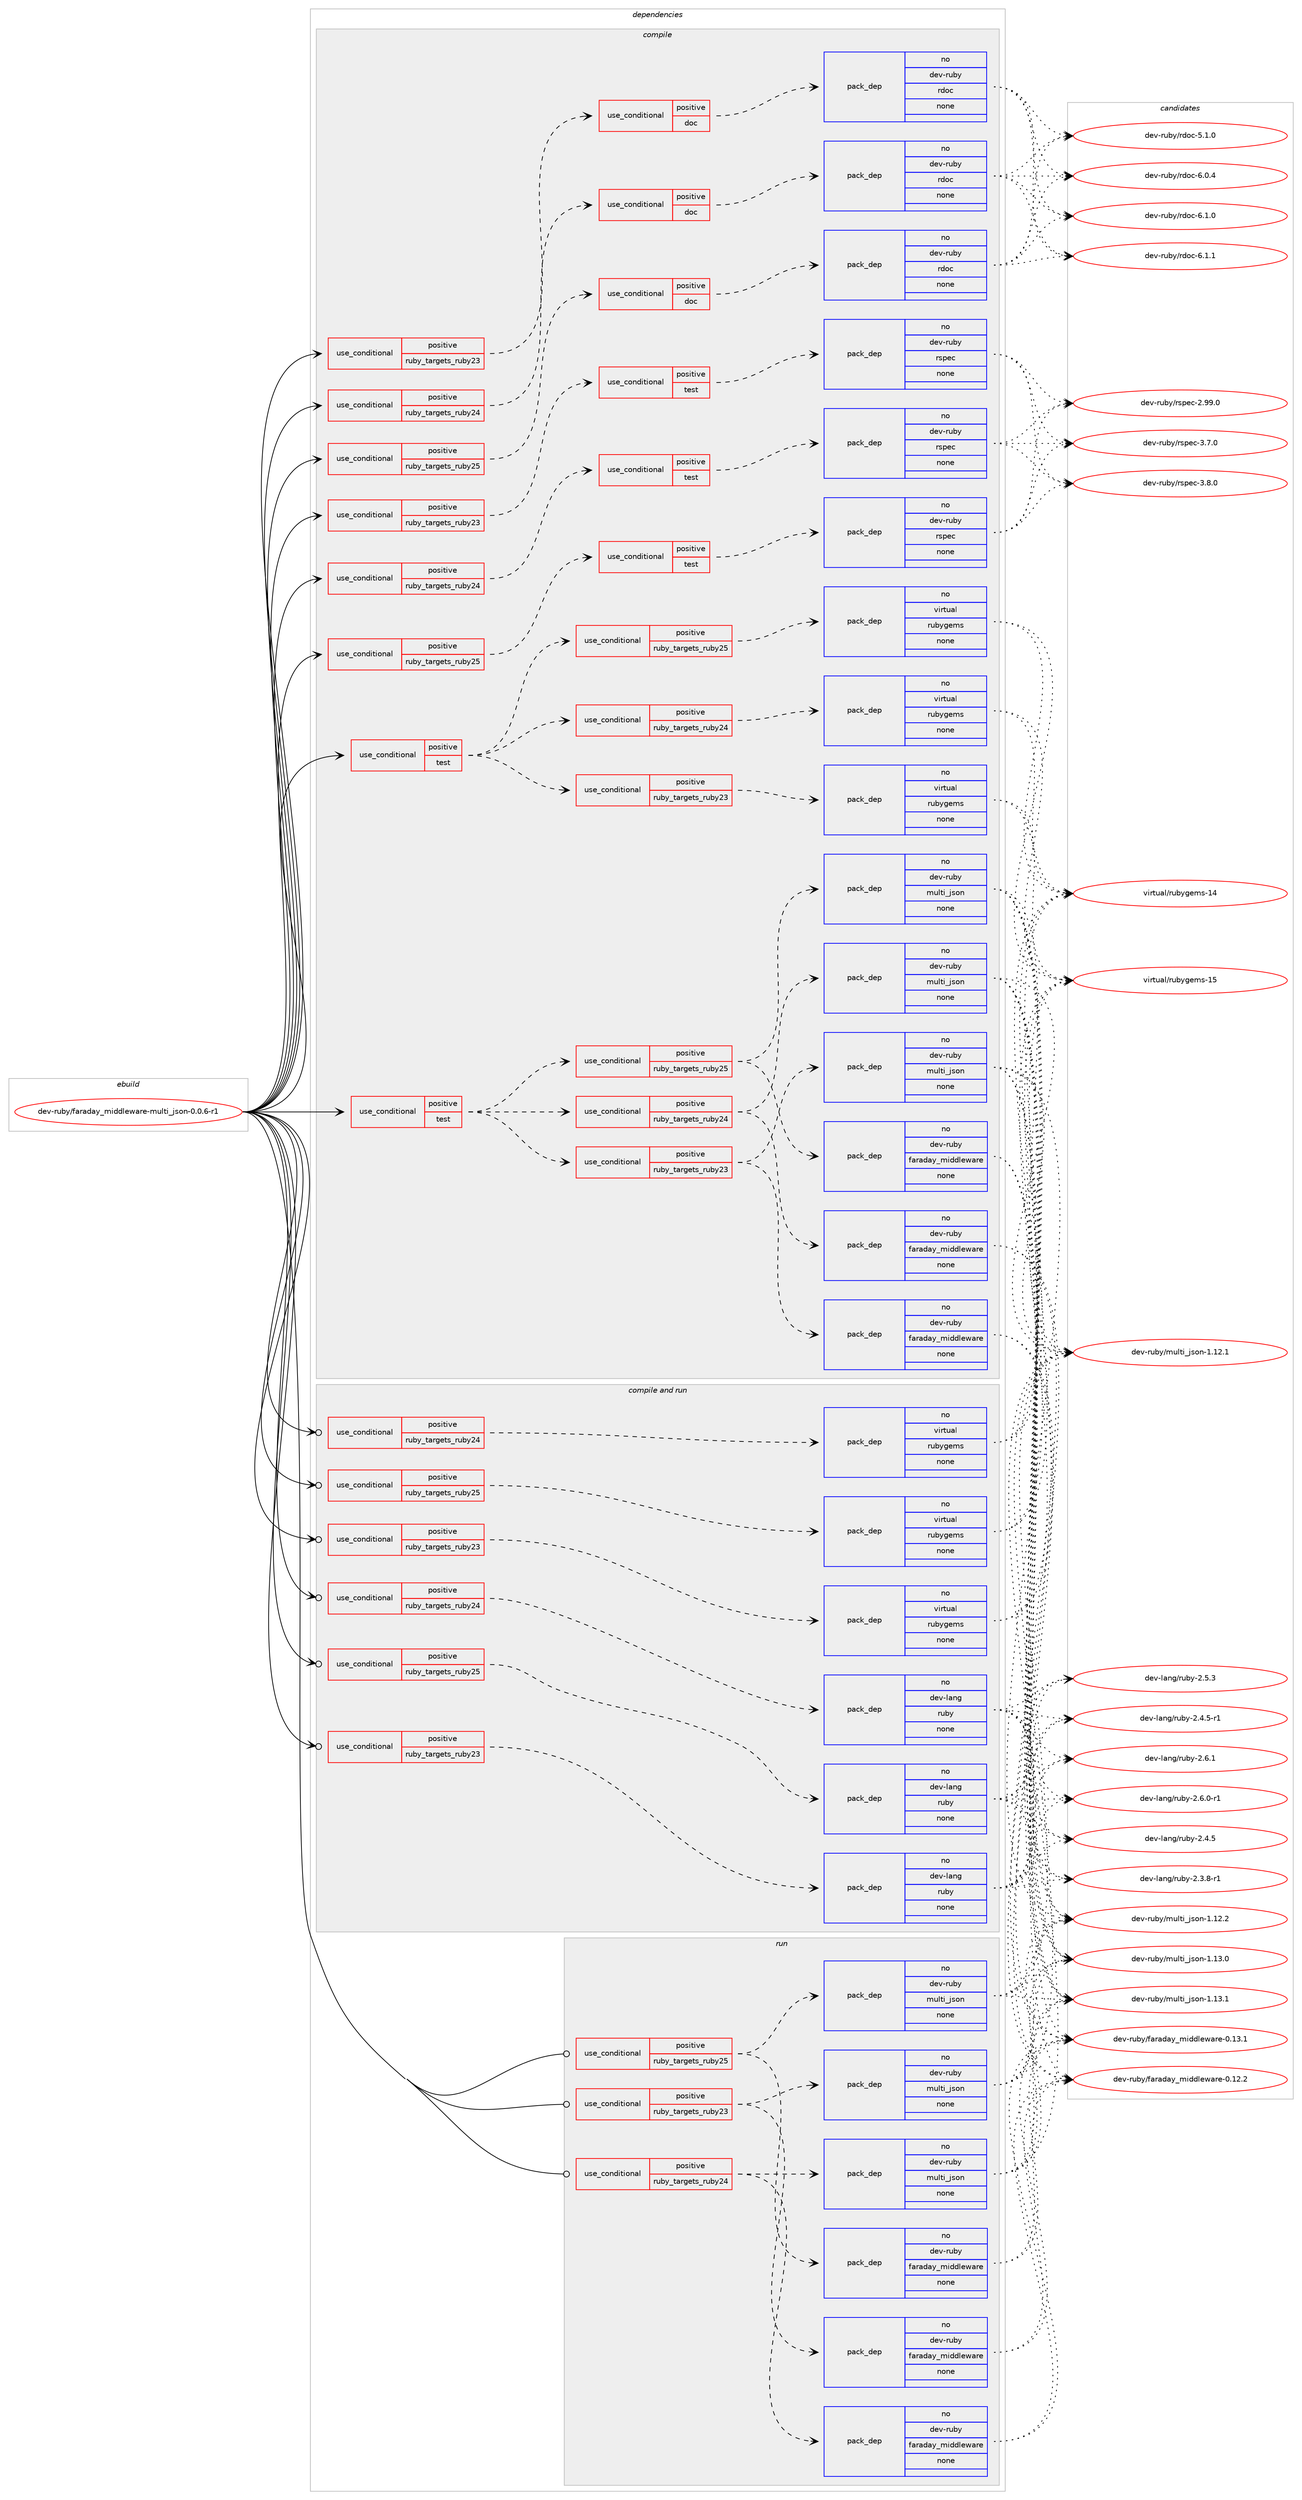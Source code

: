 digraph prolog {

# *************
# Graph options
# *************

newrank=true;
concentrate=true;
compound=true;
graph [rankdir=LR,fontname=Helvetica,fontsize=10,ranksep=1.5];#, ranksep=2.5, nodesep=0.2];
edge  [arrowhead=vee];
node  [fontname=Helvetica,fontsize=10];

# **********
# The ebuild
# **********

subgraph cluster_leftcol {
color=gray;
rank=same;
label=<<i>ebuild</i>>;
id [label="dev-ruby/faraday_middleware-multi_json-0.0.6-r1", color=red, width=4, href="../dev-ruby/faraday_middleware-multi_json-0.0.6-r1.svg"];
}

# ****************
# The dependencies
# ****************

subgraph cluster_midcol {
color=gray;
label=<<i>dependencies</i>>;
subgraph cluster_compile {
fillcolor="#eeeeee";
style=filled;
label=<<i>compile</i>>;
subgraph cond399903 {
dependency1493597 [label=<<TABLE BORDER="0" CELLBORDER="1" CELLSPACING="0" CELLPADDING="4"><TR><TD ROWSPAN="3" CELLPADDING="10">use_conditional</TD></TR><TR><TD>positive</TD></TR><TR><TD>ruby_targets_ruby23</TD></TR></TABLE>>, shape=none, color=red];
subgraph cond399904 {
dependency1493598 [label=<<TABLE BORDER="0" CELLBORDER="1" CELLSPACING="0" CELLPADDING="4"><TR><TD ROWSPAN="3" CELLPADDING="10">use_conditional</TD></TR><TR><TD>positive</TD></TR><TR><TD>doc</TD></TR></TABLE>>, shape=none, color=red];
subgraph pack1070249 {
dependency1493599 [label=<<TABLE BORDER="0" CELLBORDER="1" CELLSPACING="0" CELLPADDING="4" WIDTH="220"><TR><TD ROWSPAN="6" CELLPADDING="30">pack_dep</TD></TR><TR><TD WIDTH="110">no</TD></TR><TR><TD>dev-ruby</TD></TR><TR><TD>rdoc</TD></TR><TR><TD>none</TD></TR><TR><TD></TD></TR></TABLE>>, shape=none, color=blue];
}
dependency1493598:e -> dependency1493599:w [weight=20,style="dashed",arrowhead="vee"];
}
dependency1493597:e -> dependency1493598:w [weight=20,style="dashed",arrowhead="vee"];
}
id:e -> dependency1493597:w [weight=20,style="solid",arrowhead="vee"];
subgraph cond399905 {
dependency1493600 [label=<<TABLE BORDER="0" CELLBORDER="1" CELLSPACING="0" CELLPADDING="4"><TR><TD ROWSPAN="3" CELLPADDING="10">use_conditional</TD></TR><TR><TD>positive</TD></TR><TR><TD>ruby_targets_ruby23</TD></TR></TABLE>>, shape=none, color=red];
subgraph cond399906 {
dependency1493601 [label=<<TABLE BORDER="0" CELLBORDER="1" CELLSPACING="0" CELLPADDING="4"><TR><TD ROWSPAN="3" CELLPADDING="10">use_conditional</TD></TR><TR><TD>positive</TD></TR><TR><TD>test</TD></TR></TABLE>>, shape=none, color=red];
subgraph pack1070250 {
dependency1493602 [label=<<TABLE BORDER="0" CELLBORDER="1" CELLSPACING="0" CELLPADDING="4" WIDTH="220"><TR><TD ROWSPAN="6" CELLPADDING="30">pack_dep</TD></TR><TR><TD WIDTH="110">no</TD></TR><TR><TD>dev-ruby</TD></TR><TR><TD>rspec</TD></TR><TR><TD>none</TD></TR><TR><TD></TD></TR></TABLE>>, shape=none, color=blue];
}
dependency1493601:e -> dependency1493602:w [weight=20,style="dashed",arrowhead="vee"];
}
dependency1493600:e -> dependency1493601:w [weight=20,style="dashed",arrowhead="vee"];
}
id:e -> dependency1493600:w [weight=20,style="solid",arrowhead="vee"];
subgraph cond399907 {
dependency1493603 [label=<<TABLE BORDER="0" CELLBORDER="1" CELLSPACING="0" CELLPADDING="4"><TR><TD ROWSPAN="3" CELLPADDING="10">use_conditional</TD></TR><TR><TD>positive</TD></TR><TR><TD>ruby_targets_ruby24</TD></TR></TABLE>>, shape=none, color=red];
subgraph cond399908 {
dependency1493604 [label=<<TABLE BORDER="0" CELLBORDER="1" CELLSPACING="0" CELLPADDING="4"><TR><TD ROWSPAN="3" CELLPADDING="10">use_conditional</TD></TR><TR><TD>positive</TD></TR><TR><TD>doc</TD></TR></TABLE>>, shape=none, color=red];
subgraph pack1070251 {
dependency1493605 [label=<<TABLE BORDER="0" CELLBORDER="1" CELLSPACING="0" CELLPADDING="4" WIDTH="220"><TR><TD ROWSPAN="6" CELLPADDING="30">pack_dep</TD></TR><TR><TD WIDTH="110">no</TD></TR><TR><TD>dev-ruby</TD></TR><TR><TD>rdoc</TD></TR><TR><TD>none</TD></TR><TR><TD></TD></TR></TABLE>>, shape=none, color=blue];
}
dependency1493604:e -> dependency1493605:w [weight=20,style="dashed",arrowhead="vee"];
}
dependency1493603:e -> dependency1493604:w [weight=20,style="dashed",arrowhead="vee"];
}
id:e -> dependency1493603:w [weight=20,style="solid",arrowhead="vee"];
subgraph cond399909 {
dependency1493606 [label=<<TABLE BORDER="0" CELLBORDER="1" CELLSPACING="0" CELLPADDING="4"><TR><TD ROWSPAN="3" CELLPADDING="10">use_conditional</TD></TR><TR><TD>positive</TD></TR><TR><TD>ruby_targets_ruby24</TD></TR></TABLE>>, shape=none, color=red];
subgraph cond399910 {
dependency1493607 [label=<<TABLE BORDER="0" CELLBORDER="1" CELLSPACING="0" CELLPADDING="4"><TR><TD ROWSPAN="3" CELLPADDING="10">use_conditional</TD></TR><TR><TD>positive</TD></TR><TR><TD>test</TD></TR></TABLE>>, shape=none, color=red];
subgraph pack1070252 {
dependency1493608 [label=<<TABLE BORDER="0" CELLBORDER="1" CELLSPACING="0" CELLPADDING="4" WIDTH="220"><TR><TD ROWSPAN="6" CELLPADDING="30">pack_dep</TD></TR><TR><TD WIDTH="110">no</TD></TR><TR><TD>dev-ruby</TD></TR><TR><TD>rspec</TD></TR><TR><TD>none</TD></TR><TR><TD></TD></TR></TABLE>>, shape=none, color=blue];
}
dependency1493607:e -> dependency1493608:w [weight=20,style="dashed",arrowhead="vee"];
}
dependency1493606:e -> dependency1493607:w [weight=20,style="dashed",arrowhead="vee"];
}
id:e -> dependency1493606:w [weight=20,style="solid",arrowhead="vee"];
subgraph cond399911 {
dependency1493609 [label=<<TABLE BORDER="0" CELLBORDER="1" CELLSPACING="0" CELLPADDING="4"><TR><TD ROWSPAN="3" CELLPADDING="10">use_conditional</TD></TR><TR><TD>positive</TD></TR><TR><TD>ruby_targets_ruby25</TD></TR></TABLE>>, shape=none, color=red];
subgraph cond399912 {
dependency1493610 [label=<<TABLE BORDER="0" CELLBORDER="1" CELLSPACING="0" CELLPADDING="4"><TR><TD ROWSPAN="3" CELLPADDING="10">use_conditional</TD></TR><TR><TD>positive</TD></TR><TR><TD>doc</TD></TR></TABLE>>, shape=none, color=red];
subgraph pack1070253 {
dependency1493611 [label=<<TABLE BORDER="0" CELLBORDER="1" CELLSPACING="0" CELLPADDING="4" WIDTH="220"><TR><TD ROWSPAN="6" CELLPADDING="30">pack_dep</TD></TR><TR><TD WIDTH="110">no</TD></TR><TR><TD>dev-ruby</TD></TR><TR><TD>rdoc</TD></TR><TR><TD>none</TD></TR><TR><TD></TD></TR></TABLE>>, shape=none, color=blue];
}
dependency1493610:e -> dependency1493611:w [weight=20,style="dashed",arrowhead="vee"];
}
dependency1493609:e -> dependency1493610:w [weight=20,style="dashed",arrowhead="vee"];
}
id:e -> dependency1493609:w [weight=20,style="solid",arrowhead="vee"];
subgraph cond399913 {
dependency1493612 [label=<<TABLE BORDER="0" CELLBORDER="1" CELLSPACING="0" CELLPADDING="4"><TR><TD ROWSPAN="3" CELLPADDING="10">use_conditional</TD></TR><TR><TD>positive</TD></TR><TR><TD>ruby_targets_ruby25</TD></TR></TABLE>>, shape=none, color=red];
subgraph cond399914 {
dependency1493613 [label=<<TABLE BORDER="0" CELLBORDER="1" CELLSPACING="0" CELLPADDING="4"><TR><TD ROWSPAN="3" CELLPADDING="10">use_conditional</TD></TR><TR><TD>positive</TD></TR><TR><TD>test</TD></TR></TABLE>>, shape=none, color=red];
subgraph pack1070254 {
dependency1493614 [label=<<TABLE BORDER="0" CELLBORDER="1" CELLSPACING="0" CELLPADDING="4" WIDTH="220"><TR><TD ROWSPAN="6" CELLPADDING="30">pack_dep</TD></TR><TR><TD WIDTH="110">no</TD></TR><TR><TD>dev-ruby</TD></TR><TR><TD>rspec</TD></TR><TR><TD>none</TD></TR><TR><TD></TD></TR></TABLE>>, shape=none, color=blue];
}
dependency1493613:e -> dependency1493614:w [weight=20,style="dashed",arrowhead="vee"];
}
dependency1493612:e -> dependency1493613:w [weight=20,style="dashed",arrowhead="vee"];
}
id:e -> dependency1493612:w [weight=20,style="solid",arrowhead="vee"];
subgraph cond399915 {
dependency1493615 [label=<<TABLE BORDER="0" CELLBORDER="1" CELLSPACING="0" CELLPADDING="4"><TR><TD ROWSPAN="3" CELLPADDING="10">use_conditional</TD></TR><TR><TD>positive</TD></TR><TR><TD>test</TD></TR></TABLE>>, shape=none, color=red];
subgraph cond399916 {
dependency1493616 [label=<<TABLE BORDER="0" CELLBORDER="1" CELLSPACING="0" CELLPADDING="4"><TR><TD ROWSPAN="3" CELLPADDING="10">use_conditional</TD></TR><TR><TD>positive</TD></TR><TR><TD>ruby_targets_ruby23</TD></TR></TABLE>>, shape=none, color=red];
subgraph pack1070255 {
dependency1493617 [label=<<TABLE BORDER="0" CELLBORDER="1" CELLSPACING="0" CELLPADDING="4" WIDTH="220"><TR><TD ROWSPAN="6" CELLPADDING="30">pack_dep</TD></TR><TR><TD WIDTH="110">no</TD></TR><TR><TD>dev-ruby</TD></TR><TR><TD>faraday_middleware</TD></TR><TR><TD>none</TD></TR><TR><TD></TD></TR></TABLE>>, shape=none, color=blue];
}
dependency1493616:e -> dependency1493617:w [weight=20,style="dashed",arrowhead="vee"];
subgraph pack1070256 {
dependency1493618 [label=<<TABLE BORDER="0" CELLBORDER="1" CELLSPACING="0" CELLPADDING="4" WIDTH="220"><TR><TD ROWSPAN="6" CELLPADDING="30">pack_dep</TD></TR><TR><TD WIDTH="110">no</TD></TR><TR><TD>dev-ruby</TD></TR><TR><TD>multi_json</TD></TR><TR><TD>none</TD></TR><TR><TD></TD></TR></TABLE>>, shape=none, color=blue];
}
dependency1493616:e -> dependency1493618:w [weight=20,style="dashed",arrowhead="vee"];
}
dependency1493615:e -> dependency1493616:w [weight=20,style="dashed",arrowhead="vee"];
subgraph cond399917 {
dependency1493619 [label=<<TABLE BORDER="0" CELLBORDER="1" CELLSPACING="0" CELLPADDING="4"><TR><TD ROWSPAN="3" CELLPADDING="10">use_conditional</TD></TR><TR><TD>positive</TD></TR><TR><TD>ruby_targets_ruby24</TD></TR></TABLE>>, shape=none, color=red];
subgraph pack1070257 {
dependency1493620 [label=<<TABLE BORDER="0" CELLBORDER="1" CELLSPACING="0" CELLPADDING="4" WIDTH="220"><TR><TD ROWSPAN="6" CELLPADDING="30">pack_dep</TD></TR><TR><TD WIDTH="110">no</TD></TR><TR><TD>dev-ruby</TD></TR><TR><TD>faraday_middleware</TD></TR><TR><TD>none</TD></TR><TR><TD></TD></TR></TABLE>>, shape=none, color=blue];
}
dependency1493619:e -> dependency1493620:w [weight=20,style="dashed",arrowhead="vee"];
subgraph pack1070258 {
dependency1493621 [label=<<TABLE BORDER="0" CELLBORDER="1" CELLSPACING="0" CELLPADDING="4" WIDTH="220"><TR><TD ROWSPAN="6" CELLPADDING="30">pack_dep</TD></TR><TR><TD WIDTH="110">no</TD></TR><TR><TD>dev-ruby</TD></TR><TR><TD>multi_json</TD></TR><TR><TD>none</TD></TR><TR><TD></TD></TR></TABLE>>, shape=none, color=blue];
}
dependency1493619:e -> dependency1493621:w [weight=20,style="dashed",arrowhead="vee"];
}
dependency1493615:e -> dependency1493619:w [weight=20,style="dashed",arrowhead="vee"];
subgraph cond399918 {
dependency1493622 [label=<<TABLE BORDER="0" CELLBORDER="1" CELLSPACING="0" CELLPADDING="4"><TR><TD ROWSPAN="3" CELLPADDING="10">use_conditional</TD></TR><TR><TD>positive</TD></TR><TR><TD>ruby_targets_ruby25</TD></TR></TABLE>>, shape=none, color=red];
subgraph pack1070259 {
dependency1493623 [label=<<TABLE BORDER="0" CELLBORDER="1" CELLSPACING="0" CELLPADDING="4" WIDTH="220"><TR><TD ROWSPAN="6" CELLPADDING="30">pack_dep</TD></TR><TR><TD WIDTH="110">no</TD></TR><TR><TD>dev-ruby</TD></TR><TR><TD>faraday_middleware</TD></TR><TR><TD>none</TD></TR><TR><TD></TD></TR></TABLE>>, shape=none, color=blue];
}
dependency1493622:e -> dependency1493623:w [weight=20,style="dashed",arrowhead="vee"];
subgraph pack1070260 {
dependency1493624 [label=<<TABLE BORDER="0" CELLBORDER="1" CELLSPACING="0" CELLPADDING="4" WIDTH="220"><TR><TD ROWSPAN="6" CELLPADDING="30">pack_dep</TD></TR><TR><TD WIDTH="110">no</TD></TR><TR><TD>dev-ruby</TD></TR><TR><TD>multi_json</TD></TR><TR><TD>none</TD></TR><TR><TD></TD></TR></TABLE>>, shape=none, color=blue];
}
dependency1493622:e -> dependency1493624:w [weight=20,style="dashed",arrowhead="vee"];
}
dependency1493615:e -> dependency1493622:w [weight=20,style="dashed",arrowhead="vee"];
}
id:e -> dependency1493615:w [weight=20,style="solid",arrowhead="vee"];
subgraph cond399919 {
dependency1493625 [label=<<TABLE BORDER="0" CELLBORDER="1" CELLSPACING="0" CELLPADDING="4"><TR><TD ROWSPAN="3" CELLPADDING="10">use_conditional</TD></TR><TR><TD>positive</TD></TR><TR><TD>test</TD></TR></TABLE>>, shape=none, color=red];
subgraph cond399920 {
dependency1493626 [label=<<TABLE BORDER="0" CELLBORDER="1" CELLSPACING="0" CELLPADDING="4"><TR><TD ROWSPAN="3" CELLPADDING="10">use_conditional</TD></TR><TR><TD>positive</TD></TR><TR><TD>ruby_targets_ruby23</TD></TR></TABLE>>, shape=none, color=red];
subgraph pack1070261 {
dependency1493627 [label=<<TABLE BORDER="0" CELLBORDER="1" CELLSPACING="0" CELLPADDING="4" WIDTH="220"><TR><TD ROWSPAN="6" CELLPADDING="30">pack_dep</TD></TR><TR><TD WIDTH="110">no</TD></TR><TR><TD>virtual</TD></TR><TR><TD>rubygems</TD></TR><TR><TD>none</TD></TR><TR><TD></TD></TR></TABLE>>, shape=none, color=blue];
}
dependency1493626:e -> dependency1493627:w [weight=20,style="dashed",arrowhead="vee"];
}
dependency1493625:e -> dependency1493626:w [weight=20,style="dashed",arrowhead="vee"];
subgraph cond399921 {
dependency1493628 [label=<<TABLE BORDER="0" CELLBORDER="1" CELLSPACING="0" CELLPADDING="4"><TR><TD ROWSPAN="3" CELLPADDING="10">use_conditional</TD></TR><TR><TD>positive</TD></TR><TR><TD>ruby_targets_ruby24</TD></TR></TABLE>>, shape=none, color=red];
subgraph pack1070262 {
dependency1493629 [label=<<TABLE BORDER="0" CELLBORDER="1" CELLSPACING="0" CELLPADDING="4" WIDTH="220"><TR><TD ROWSPAN="6" CELLPADDING="30">pack_dep</TD></TR><TR><TD WIDTH="110">no</TD></TR><TR><TD>virtual</TD></TR><TR><TD>rubygems</TD></TR><TR><TD>none</TD></TR><TR><TD></TD></TR></TABLE>>, shape=none, color=blue];
}
dependency1493628:e -> dependency1493629:w [weight=20,style="dashed",arrowhead="vee"];
}
dependency1493625:e -> dependency1493628:w [weight=20,style="dashed",arrowhead="vee"];
subgraph cond399922 {
dependency1493630 [label=<<TABLE BORDER="0" CELLBORDER="1" CELLSPACING="0" CELLPADDING="4"><TR><TD ROWSPAN="3" CELLPADDING="10">use_conditional</TD></TR><TR><TD>positive</TD></TR><TR><TD>ruby_targets_ruby25</TD></TR></TABLE>>, shape=none, color=red];
subgraph pack1070263 {
dependency1493631 [label=<<TABLE BORDER="0" CELLBORDER="1" CELLSPACING="0" CELLPADDING="4" WIDTH="220"><TR><TD ROWSPAN="6" CELLPADDING="30">pack_dep</TD></TR><TR><TD WIDTH="110">no</TD></TR><TR><TD>virtual</TD></TR><TR><TD>rubygems</TD></TR><TR><TD>none</TD></TR><TR><TD></TD></TR></TABLE>>, shape=none, color=blue];
}
dependency1493630:e -> dependency1493631:w [weight=20,style="dashed",arrowhead="vee"];
}
dependency1493625:e -> dependency1493630:w [weight=20,style="dashed",arrowhead="vee"];
}
id:e -> dependency1493625:w [weight=20,style="solid",arrowhead="vee"];
}
subgraph cluster_compileandrun {
fillcolor="#eeeeee";
style=filled;
label=<<i>compile and run</i>>;
subgraph cond399923 {
dependency1493632 [label=<<TABLE BORDER="0" CELLBORDER="1" CELLSPACING="0" CELLPADDING="4"><TR><TD ROWSPAN="3" CELLPADDING="10">use_conditional</TD></TR><TR><TD>positive</TD></TR><TR><TD>ruby_targets_ruby23</TD></TR></TABLE>>, shape=none, color=red];
subgraph pack1070264 {
dependency1493633 [label=<<TABLE BORDER="0" CELLBORDER="1" CELLSPACING="0" CELLPADDING="4" WIDTH="220"><TR><TD ROWSPAN="6" CELLPADDING="30">pack_dep</TD></TR><TR><TD WIDTH="110">no</TD></TR><TR><TD>dev-lang</TD></TR><TR><TD>ruby</TD></TR><TR><TD>none</TD></TR><TR><TD></TD></TR></TABLE>>, shape=none, color=blue];
}
dependency1493632:e -> dependency1493633:w [weight=20,style="dashed",arrowhead="vee"];
}
id:e -> dependency1493632:w [weight=20,style="solid",arrowhead="odotvee"];
subgraph cond399924 {
dependency1493634 [label=<<TABLE BORDER="0" CELLBORDER="1" CELLSPACING="0" CELLPADDING="4"><TR><TD ROWSPAN="3" CELLPADDING="10">use_conditional</TD></TR><TR><TD>positive</TD></TR><TR><TD>ruby_targets_ruby23</TD></TR></TABLE>>, shape=none, color=red];
subgraph pack1070265 {
dependency1493635 [label=<<TABLE BORDER="0" CELLBORDER="1" CELLSPACING="0" CELLPADDING="4" WIDTH="220"><TR><TD ROWSPAN="6" CELLPADDING="30">pack_dep</TD></TR><TR><TD WIDTH="110">no</TD></TR><TR><TD>virtual</TD></TR><TR><TD>rubygems</TD></TR><TR><TD>none</TD></TR><TR><TD></TD></TR></TABLE>>, shape=none, color=blue];
}
dependency1493634:e -> dependency1493635:w [weight=20,style="dashed",arrowhead="vee"];
}
id:e -> dependency1493634:w [weight=20,style="solid",arrowhead="odotvee"];
subgraph cond399925 {
dependency1493636 [label=<<TABLE BORDER="0" CELLBORDER="1" CELLSPACING="0" CELLPADDING="4"><TR><TD ROWSPAN="3" CELLPADDING="10">use_conditional</TD></TR><TR><TD>positive</TD></TR><TR><TD>ruby_targets_ruby24</TD></TR></TABLE>>, shape=none, color=red];
subgraph pack1070266 {
dependency1493637 [label=<<TABLE BORDER="0" CELLBORDER="1" CELLSPACING="0" CELLPADDING="4" WIDTH="220"><TR><TD ROWSPAN="6" CELLPADDING="30">pack_dep</TD></TR><TR><TD WIDTH="110">no</TD></TR><TR><TD>dev-lang</TD></TR><TR><TD>ruby</TD></TR><TR><TD>none</TD></TR><TR><TD></TD></TR></TABLE>>, shape=none, color=blue];
}
dependency1493636:e -> dependency1493637:w [weight=20,style="dashed",arrowhead="vee"];
}
id:e -> dependency1493636:w [weight=20,style="solid",arrowhead="odotvee"];
subgraph cond399926 {
dependency1493638 [label=<<TABLE BORDER="0" CELLBORDER="1" CELLSPACING="0" CELLPADDING="4"><TR><TD ROWSPAN="3" CELLPADDING="10">use_conditional</TD></TR><TR><TD>positive</TD></TR><TR><TD>ruby_targets_ruby24</TD></TR></TABLE>>, shape=none, color=red];
subgraph pack1070267 {
dependency1493639 [label=<<TABLE BORDER="0" CELLBORDER="1" CELLSPACING="0" CELLPADDING="4" WIDTH="220"><TR><TD ROWSPAN="6" CELLPADDING="30">pack_dep</TD></TR><TR><TD WIDTH="110">no</TD></TR><TR><TD>virtual</TD></TR><TR><TD>rubygems</TD></TR><TR><TD>none</TD></TR><TR><TD></TD></TR></TABLE>>, shape=none, color=blue];
}
dependency1493638:e -> dependency1493639:w [weight=20,style="dashed",arrowhead="vee"];
}
id:e -> dependency1493638:w [weight=20,style="solid",arrowhead="odotvee"];
subgraph cond399927 {
dependency1493640 [label=<<TABLE BORDER="0" CELLBORDER="1" CELLSPACING="0" CELLPADDING="4"><TR><TD ROWSPAN="3" CELLPADDING="10">use_conditional</TD></TR><TR><TD>positive</TD></TR><TR><TD>ruby_targets_ruby25</TD></TR></TABLE>>, shape=none, color=red];
subgraph pack1070268 {
dependency1493641 [label=<<TABLE BORDER="0" CELLBORDER="1" CELLSPACING="0" CELLPADDING="4" WIDTH="220"><TR><TD ROWSPAN="6" CELLPADDING="30">pack_dep</TD></TR><TR><TD WIDTH="110">no</TD></TR><TR><TD>dev-lang</TD></TR><TR><TD>ruby</TD></TR><TR><TD>none</TD></TR><TR><TD></TD></TR></TABLE>>, shape=none, color=blue];
}
dependency1493640:e -> dependency1493641:w [weight=20,style="dashed",arrowhead="vee"];
}
id:e -> dependency1493640:w [weight=20,style="solid",arrowhead="odotvee"];
subgraph cond399928 {
dependency1493642 [label=<<TABLE BORDER="0" CELLBORDER="1" CELLSPACING="0" CELLPADDING="4"><TR><TD ROWSPAN="3" CELLPADDING="10">use_conditional</TD></TR><TR><TD>positive</TD></TR><TR><TD>ruby_targets_ruby25</TD></TR></TABLE>>, shape=none, color=red];
subgraph pack1070269 {
dependency1493643 [label=<<TABLE BORDER="0" CELLBORDER="1" CELLSPACING="0" CELLPADDING="4" WIDTH="220"><TR><TD ROWSPAN="6" CELLPADDING="30">pack_dep</TD></TR><TR><TD WIDTH="110">no</TD></TR><TR><TD>virtual</TD></TR><TR><TD>rubygems</TD></TR><TR><TD>none</TD></TR><TR><TD></TD></TR></TABLE>>, shape=none, color=blue];
}
dependency1493642:e -> dependency1493643:w [weight=20,style="dashed",arrowhead="vee"];
}
id:e -> dependency1493642:w [weight=20,style="solid",arrowhead="odotvee"];
}
subgraph cluster_run {
fillcolor="#eeeeee";
style=filled;
label=<<i>run</i>>;
subgraph cond399929 {
dependency1493644 [label=<<TABLE BORDER="0" CELLBORDER="1" CELLSPACING="0" CELLPADDING="4"><TR><TD ROWSPAN="3" CELLPADDING="10">use_conditional</TD></TR><TR><TD>positive</TD></TR><TR><TD>ruby_targets_ruby23</TD></TR></TABLE>>, shape=none, color=red];
subgraph pack1070270 {
dependency1493645 [label=<<TABLE BORDER="0" CELLBORDER="1" CELLSPACING="0" CELLPADDING="4" WIDTH="220"><TR><TD ROWSPAN="6" CELLPADDING="30">pack_dep</TD></TR><TR><TD WIDTH="110">no</TD></TR><TR><TD>dev-ruby</TD></TR><TR><TD>faraday_middleware</TD></TR><TR><TD>none</TD></TR><TR><TD></TD></TR></TABLE>>, shape=none, color=blue];
}
dependency1493644:e -> dependency1493645:w [weight=20,style="dashed",arrowhead="vee"];
subgraph pack1070271 {
dependency1493646 [label=<<TABLE BORDER="0" CELLBORDER="1" CELLSPACING="0" CELLPADDING="4" WIDTH="220"><TR><TD ROWSPAN="6" CELLPADDING="30">pack_dep</TD></TR><TR><TD WIDTH="110">no</TD></TR><TR><TD>dev-ruby</TD></TR><TR><TD>multi_json</TD></TR><TR><TD>none</TD></TR><TR><TD></TD></TR></TABLE>>, shape=none, color=blue];
}
dependency1493644:e -> dependency1493646:w [weight=20,style="dashed",arrowhead="vee"];
}
id:e -> dependency1493644:w [weight=20,style="solid",arrowhead="odot"];
subgraph cond399930 {
dependency1493647 [label=<<TABLE BORDER="0" CELLBORDER="1" CELLSPACING="0" CELLPADDING="4"><TR><TD ROWSPAN="3" CELLPADDING="10">use_conditional</TD></TR><TR><TD>positive</TD></TR><TR><TD>ruby_targets_ruby24</TD></TR></TABLE>>, shape=none, color=red];
subgraph pack1070272 {
dependency1493648 [label=<<TABLE BORDER="0" CELLBORDER="1" CELLSPACING="0" CELLPADDING="4" WIDTH="220"><TR><TD ROWSPAN="6" CELLPADDING="30">pack_dep</TD></TR><TR><TD WIDTH="110">no</TD></TR><TR><TD>dev-ruby</TD></TR><TR><TD>faraday_middleware</TD></TR><TR><TD>none</TD></TR><TR><TD></TD></TR></TABLE>>, shape=none, color=blue];
}
dependency1493647:e -> dependency1493648:w [weight=20,style="dashed",arrowhead="vee"];
subgraph pack1070273 {
dependency1493649 [label=<<TABLE BORDER="0" CELLBORDER="1" CELLSPACING="0" CELLPADDING="4" WIDTH="220"><TR><TD ROWSPAN="6" CELLPADDING="30">pack_dep</TD></TR><TR><TD WIDTH="110">no</TD></TR><TR><TD>dev-ruby</TD></TR><TR><TD>multi_json</TD></TR><TR><TD>none</TD></TR><TR><TD></TD></TR></TABLE>>, shape=none, color=blue];
}
dependency1493647:e -> dependency1493649:w [weight=20,style="dashed",arrowhead="vee"];
}
id:e -> dependency1493647:w [weight=20,style="solid",arrowhead="odot"];
subgraph cond399931 {
dependency1493650 [label=<<TABLE BORDER="0" CELLBORDER="1" CELLSPACING="0" CELLPADDING="4"><TR><TD ROWSPAN="3" CELLPADDING="10">use_conditional</TD></TR><TR><TD>positive</TD></TR><TR><TD>ruby_targets_ruby25</TD></TR></TABLE>>, shape=none, color=red];
subgraph pack1070274 {
dependency1493651 [label=<<TABLE BORDER="0" CELLBORDER="1" CELLSPACING="0" CELLPADDING="4" WIDTH="220"><TR><TD ROWSPAN="6" CELLPADDING="30">pack_dep</TD></TR><TR><TD WIDTH="110">no</TD></TR><TR><TD>dev-ruby</TD></TR><TR><TD>faraday_middleware</TD></TR><TR><TD>none</TD></TR><TR><TD></TD></TR></TABLE>>, shape=none, color=blue];
}
dependency1493650:e -> dependency1493651:w [weight=20,style="dashed",arrowhead="vee"];
subgraph pack1070275 {
dependency1493652 [label=<<TABLE BORDER="0" CELLBORDER="1" CELLSPACING="0" CELLPADDING="4" WIDTH="220"><TR><TD ROWSPAN="6" CELLPADDING="30">pack_dep</TD></TR><TR><TD WIDTH="110">no</TD></TR><TR><TD>dev-ruby</TD></TR><TR><TD>multi_json</TD></TR><TR><TD>none</TD></TR><TR><TD></TD></TR></TABLE>>, shape=none, color=blue];
}
dependency1493650:e -> dependency1493652:w [weight=20,style="dashed",arrowhead="vee"];
}
id:e -> dependency1493650:w [weight=20,style="solid",arrowhead="odot"];
}
}

# **************
# The candidates
# **************

subgraph cluster_choices {
rank=same;
color=gray;
label=<<i>candidates</i>>;

subgraph choice1070249 {
color=black;
nodesep=1;
choice10010111845114117981214711410011199455346494648 [label="dev-ruby/rdoc-5.1.0", color=red, width=4,href="../dev-ruby/rdoc-5.1.0.svg"];
choice10010111845114117981214711410011199455446484652 [label="dev-ruby/rdoc-6.0.4", color=red, width=4,href="../dev-ruby/rdoc-6.0.4.svg"];
choice10010111845114117981214711410011199455446494648 [label="dev-ruby/rdoc-6.1.0", color=red, width=4,href="../dev-ruby/rdoc-6.1.0.svg"];
choice10010111845114117981214711410011199455446494649 [label="dev-ruby/rdoc-6.1.1", color=red, width=4,href="../dev-ruby/rdoc-6.1.1.svg"];
dependency1493599:e -> choice10010111845114117981214711410011199455346494648:w [style=dotted,weight="100"];
dependency1493599:e -> choice10010111845114117981214711410011199455446484652:w [style=dotted,weight="100"];
dependency1493599:e -> choice10010111845114117981214711410011199455446494648:w [style=dotted,weight="100"];
dependency1493599:e -> choice10010111845114117981214711410011199455446494649:w [style=dotted,weight="100"];
}
subgraph choice1070250 {
color=black;
nodesep=1;
choice1001011184511411798121471141151121019945504657574648 [label="dev-ruby/rspec-2.99.0", color=red, width=4,href="../dev-ruby/rspec-2.99.0.svg"];
choice10010111845114117981214711411511210199455146554648 [label="dev-ruby/rspec-3.7.0", color=red, width=4,href="../dev-ruby/rspec-3.7.0.svg"];
choice10010111845114117981214711411511210199455146564648 [label="dev-ruby/rspec-3.8.0", color=red, width=4,href="../dev-ruby/rspec-3.8.0.svg"];
dependency1493602:e -> choice1001011184511411798121471141151121019945504657574648:w [style=dotted,weight="100"];
dependency1493602:e -> choice10010111845114117981214711411511210199455146554648:w [style=dotted,weight="100"];
dependency1493602:e -> choice10010111845114117981214711411511210199455146564648:w [style=dotted,weight="100"];
}
subgraph choice1070251 {
color=black;
nodesep=1;
choice10010111845114117981214711410011199455346494648 [label="dev-ruby/rdoc-5.1.0", color=red, width=4,href="../dev-ruby/rdoc-5.1.0.svg"];
choice10010111845114117981214711410011199455446484652 [label="dev-ruby/rdoc-6.0.4", color=red, width=4,href="../dev-ruby/rdoc-6.0.4.svg"];
choice10010111845114117981214711410011199455446494648 [label="dev-ruby/rdoc-6.1.0", color=red, width=4,href="../dev-ruby/rdoc-6.1.0.svg"];
choice10010111845114117981214711410011199455446494649 [label="dev-ruby/rdoc-6.1.1", color=red, width=4,href="../dev-ruby/rdoc-6.1.1.svg"];
dependency1493605:e -> choice10010111845114117981214711410011199455346494648:w [style=dotted,weight="100"];
dependency1493605:e -> choice10010111845114117981214711410011199455446484652:w [style=dotted,weight="100"];
dependency1493605:e -> choice10010111845114117981214711410011199455446494648:w [style=dotted,weight="100"];
dependency1493605:e -> choice10010111845114117981214711410011199455446494649:w [style=dotted,weight="100"];
}
subgraph choice1070252 {
color=black;
nodesep=1;
choice1001011184511411798121471141151121019945504657574648 [label="dev-ruby/rspec-2.99.0", color=red, width=4,href="../dev-ruby/rspec-2.99.0.svg"];
choice10010111845114117981214711411511210199455146554648 [label="dev-ruby/rspec-3.7.0", color=red, width=4,href="../dev-ruby/rspec-3.7.0.svg"];
choice10010111845114117981214711411511210199455146564648 [label="dev-ruby/rspec-3.8.0", color=red, width=4,href="../dev-ruby/rspec-3.8.0.svg"];
dependency1493608:e -> choice1001011184511411798121471141151121019945504657574648:w [style=dotted,weight="100"];
dependency1493608:e -> choice10010111845114117981214711411511210199455146554648:w [style=dotted,weight="100"];
dependency1493608:e -> choice10010111845114117981214711411511210199455146564648:w [style=dotted,weight="100"];
}
subgraph choice1070253 {
color=black;
nodesep=1;
choice10010111845114117981214711410011199455346494648 [label="dev-ruby/rdoc-5.1.0", color=red, width=4,href="../dev-ruby/rdoc-5.1.0.svg"];
choice10010111845114117981214711410011199455446484652 [label="dev-ruby/rdoc-6.0.4", color=red, width=4,href="../dev-ruby/rdoc-6.0.4.svg"];
choice10010111845114117981214711410011199455446494648 [label="dev-ruby/rdoc-6.1.0", color=red, width=4,href="../dev-ruby/rdoc-6.1.0.svg"];
choice10010111845114117981214711410011199455446494649 [label="dev-ruby/rdoc-6.1.1", color=red, width=4,href="../dev-ruby/rdoc-6.1.1.svg"];
dependency1493611:e -> choice10010111845114117981214711410011199455346494648:w [style=dotted,weight="100"];
dependency1493611:e -> choice10010111845114117981214711410011199455446484652:w [style=dotted,weight="100"];
dependency1493611:e -> choice10010111845114117981214711410011199455446494648:w [style=dotted,weight="100"];
dependency1493611:e -> choice10010111845114117981214711410011199455446494649:w [style=dotted,weight="100"];
}
subgraph choice1070254 {
color=black;
nodesep=1;
choice1001011184511411798121471141151121019945504657574648 [label="dev-ruby/rspec-2.99.0", color=red, width=4,href="../dev-ruby/rspec-2.99.0.svg"];
choice10010111845114117981214711411511210199455146554648 [label="dev-ruby/rspec-3.7.0", color=red, width=4,href="../dev-ruby/rspec-3.7.0.svg"];
choice10010111845114117981214711411511210199455146564648 [label="dev-ruby/rspec-3.8.0", color=red, width=4,href="../dev-ruby/rspec-3.8.0.svg"];
dependency1493614:e -> choice1001011184511411798121471141151121019945504657574648:w [style=dotted,weight="100"];
dependency1493614:e -> choice10010111845114117981214711411511210199455146554648:w [style=dotted,weight="100"];
dependency1493614:e -> choice10010111845114117981214711411511210199455146564648:w [style=dotted,weight="100"];
}
subgraph choice1070255 {
color=black;
nodesep=1;
choice100101118451141179812147102971149710097121951091051001001081011199711410145484649504650 [label="dev-ruby/faraday_middleware-0.12.2", color=red, width=4,href="../dev-ruby/faraday_middleware-0.12.2.svg"];
choice100101118451141179812147102971149710097121951091051001001081011199711410145484649514649 [label="dev-ruby/faraday_middleware-0.13.1", color=red, width=4,href="../dev-ruby/faraday_middleware-0.13.1.svg"];
dependency1493617:e -> choice100101118451141179812147102971149710097121951091051001001081011199711410145484649504650:w [style=dotted,weight="100"];
dependency1493617:e -> choice100101118451141179812147102971149710097121951091051001001081011199711410145484649514649:w [style=dotted,weight="100"];
}
subgraph choice1070256 {
color=black;
nodesep=1;
choice1001011184511411798121471091171081161059510611511111045494649504649 [label="dev-ruby/multi_json-1.12.1", color=red, width=4,href="../dev-ruby/multi_json-1.12.1.svg"];
choice1001011184511411798121471091171081161059510611511111045494649504650 [label="dev-ruby/multi_json-1.12.2", color=red, width=4,href="../dev-ruby/multi_json-1.12.2.svg"];
choice1001011184511411798121471091171081161059510611511111045494649514648 [label="dev-ruby/multi_json-1.13.0", color=red, width=4,href="../dev-ruby/multi_json-1.13.0.svg"];
choice1001011184511411798121471091171081161059510611511111045494649514649 [label="dev-ruby/multi_json-1.13.1", color=red, width=4,href="../dev-ruby/multi_json-1.13.1.svg"];
dependency1493618:e -> choice1001011184511411798121471091171081161059510611511111045494649504649:w [style=dotted,weight="100"];
dependency1493618:e -> choice1001011184511411798121471091171081161059510611511111045494649504650:w [style=dotted,weight="100"];
dependency1493618:e -> choice1001011184511411798121471091171081161059510611511111045494649514648:w [style=dotted,weight="100"];
dependency1493618:e -> choice1001011184511411798121471091171081161059510611511111045494649514649:w [style=dotted,weight="100"];
}
subgraph choice1070257 {
color=black;
nodesep=1;
choice100101118451141179812147102971149710097121951091051001001081011199711410145484649504650 [label="dev-ruby/faraday_middleware-0.12.2", color=red, width=4,href="../dev-ruby/faraday_middleware-0.12.2.svg"];
choice100101118451141179812147102971149710097121951091051001001081011199711410145484649514649 [label="dev-ruby/faraday_middleware-0.13.1", color=red, width=4,href="../dev-ruby/faraday_middleware-0.13.1.svg"];
dependency1493620:e -> choice100101118451141179812147102971149710097121951091051001001081011199711410145484649504650:w [style=dotted,weight="100"];
dependency1493620:e -> choice100101118451141179812147102971149710097121951091051001001081011199711410145484649514649:w [style=dotted,weight="100"];
}
subgraph choice1070258 {
color=black;
nodesep=1;
choice1001011184511411798121471091171081161059510611511111045494649504649 [label="dev-ruby/multi_json-1.12.1", color=red, width=4,href="../dev-ruby/multi_json-1.12.1.svg"];
choice1001011184511411798121471091171081161059510611511111045494649504650 [label="dev-ruby/multi_json-1.12.2", color=red, width=4,href="../dev-ruby/multi_json-1.12.2.svg"];
choice1001011184511411798121471091171081161059510611511111045494649514648 [label="dev-ruby/multi_json-1.13.0", color=red, width=4,href="../dev-ruby/multi_json-1.13.0.svg"];
choice1001011184511411798121471091171081161059510611511111045494649514649 [label="dev-ruby/multi_json-1.13.1", color=red, width=4,href="../dev-ruby/multi_json-1.13.1.svg"];
dependency1493621:e -> choice1001011184511411798121471091171081161059510611511111045494649504649:w [style=dotted,weight="100"];
dependency1493621:e -> choice1001011184511411798121471091171081161059510611511111045494649504650:w [style=dotted,weight="100"];
dependency1493621:e -> choice1001011184511411798121471091171081161059510611511111045494649514648:w [style=dotted,weight="100"];
dependency1493621:e -> choice1001011184511411798121471091171081161059510611511111045494649514649:w [style=dotted,weight="100"];
}
subgraph choice1070259 {
color=black;
nodesep=1;
choice100101118451141179812147102971149710097121951091051001001081011199711410145484649504650 [label="dev-ruby/faraday_middleware-0.12.2", color=red, width=4,href="../dev-ruby/faraday_middleware-0.12.2.svg"];
choice100101118451141179812147102971149710097121951091051001001081011199711410145484649514649 [label="dev-ruby/faraday_middleware-0.13.1", color=red, width=4,href="../dev-ruby/faraday_middleware-0.13.1.svg"];
dependency1493623:e -> choice100101118451141179812147102971149710097121951091051001001081011199711410145484649504650:w [style=dotted,weight="100"];
dependency1493623:e -> choice100101118451141179812147102971149710097121951091051001001081011199711410145484649514649:w [style=dotted,weight="100"];
}
subgraph choice1070260 {
color=black;
nodesep=1;
choice1001011184511411798121471091171081161059510611511111045494649504649 [label="dev-ruby/multi_json-1.12.1", color=red, width=4,href="../dev-ruby/multi_json-1.12.1.svg"];
choice1001011184511411798121471091171081161059510611511111045494649504650 [label="dev-ruby/multi_json-1.12.2", color=red, width=4,href="../dev-ruby/multi_json-1.12.2.svg"];
choice1001011184511411798121471091171081161059510611511111045494649514648 [label="dev-ruby/multi_json-1.13.0", color=red, width=4,href="../dev-ruby/multi_json-1.13.0.svg"];
choice1001011184511411798121471091171081161059510611511111045494649514649 [label="dev-ruby/multi_json-1.13.1", color=red, width=4,href="../dev-ruby/multi_json-1.13.1.svg"];
dependency1493624:e -> choice1001011184511411798121471091171081161059510611511111045494649504649:w [style=dotted,weight="100"];
dependency1493624:e -> choice1001011184511411798121471091171081161059510611511111045494649504650:w [style=dotted,weight="100"];
dependency1493624:e -> choice1001011184511411798121471091171081161059510611511111045494649514648:w [style=dotted,weight="100"];
dependency1493624:e -> choice1001011184511411798121471091171081161059510611511111045494649514649:w [style=dotted,weight="100"];
}
subgraph choice1070261 {
color=black;
nodesep=1;
choice118105114116117971084711411798121103101109115454952 [label="virtual/rubygems-14", color=red, width=4,href="../virtual/rubygems-14.svg"];
choice118105114116117971084711411798121103101109115454953 [label="virtual/rubygems-15", color=red, width=4,href="../virtual/rubygems-15.svg"];
dependency1493627:e -> choice118105114116117971084711411798121103101109115454952:w [style=dotted,weight="100"];
dependency1493627:e -> choice118105114116117971084711411798121103101109115454953:w [style=dotted,weight="100"];
}
subgraph choice1070262 {
color=black;
nodesep=1;
choice118105114116117971084711411798121103101109115454952 [label="virtual/rubygems-14", color=red, width=4,href="../virtual/rubygems-14.svg"];
choice118105114116117971084711411798121103101109115454953 [label="virtual/rubygems-15", color=red, width=4,href="../virtual/rubygems-15.svg"];
dependency1493629:e -> choice118105114116117971084711411798121103101109115454952:w [style=dotted,weight="100"];
dependency1493629:e -> choice118105114116117971084711411798121103101109115454953:w [style=dotted,weight="100"];
}
subgraph choice1070263 {
color=black;
nodesep=1;
choice118105114116117971084711411798121103101109115454952 [label="virtual/rubygems-14", color=red, width=4,href="../virtual/rubygems-14.svg"];
choice118105114116117971084711411798121103101109115454953 [label="virtual/rubygems-15", color=red, width=4,href="../virtual/rubygems-15.svg"];
dependency1493631:e -> choice118105114116117971084711411798121103101109115454952:w [style=dotted,weight="100"];
dependency1493631:e -> choice118105114116117971084711411798121103101109115454953:w [style=dotted,weight="100"];
}
subgraph choice1070264 {
color=black;
nodesep=1;
choice100101118451089711010347114117981214550465146564511449 [label="dev-lang/ruby-2.3.8-r1", color=red, width=4,href="../dev-lang/ruby-2.3.8-r1.svg"];
choice10010111845108971101034711411798121455046524653 [label="dev-lang/ruby-2.4.5", color=red, width=4,href="../dev-lang/ruby-2.4.5.svg"];
choice100101118451089711010347114117981214550465246534511449 [label="dev-lang/ruby-2.4.5-r1", color=red, width=4,href="../dev-lang/ruby-2.4.5-r1.svg"];
choice10010111845108971101034711411798121455046534651 [label="dev-lang/ruby-2.5.3", color=red, width=4,href="../dev-lang/ruby-2.5.3.svg"];
choice100101118451089711010347114117981214550465446484511449 [label="dev-lang/ruby-2.6.0-r1", color=red, width=4,href="../dev-lang/ruby-2.6.0-r1.svg"];
choice10010111845108971101034711411798121455046544649 [label="dev-lang/ruby-2.6.1", color=red, width=4,href="../dev-lang/ruby-2.6.1.svg"];
dependency1493633:e -> choice100101118451089711010347114117981214550465146564511449:w [style=dotted,weight="100"];
dependency1493633:e -> choice10010111845108971101034711411798121455046524653:w [style=dotted,weight="100"];
dependency1493633:e -> choice100101118451089711010347114117981214550465246534511449:w [style=dotted,weight="100"];
dependency1493633:e -> choice10010111845108971101034711411798121455046534651:w [style=dotted,weight="100"];
dependency1493633:e -> choice100101118451089711010347114117981214550465446484511449:w [style=dotted,weight="100"];
dependency1493633:e -> choice10010111845108971101034711411798121455046544649:w [style=dotted,weight="100"];
}
subgraph choice1070265 {
color=black;
nodesep=1;
choice118105114116117971084711411798121103101109115454952 [label="virtual/rubygems-14", color=red, width=4,href="../virtual/rubygems-14.svg"];
choice118105114116117971084711411798121103101109115454953 [label="virtual/rubygems-15", color=red, width=4,href="../virtual/rubygems-15.svg"];
dependency1493635:e -> choice118105114116117971084711411798121103101109115454952:w [style=dotted,weight="100"];
dependency1493635:e -> choice118105114116117971084711411798121103101109115454953:w [style=dotted,weight="100"];
}
subgraph choice1070266 {
color=black;
nodesep=1;
choice100101118451089711010347114117981214550465146564511449 [label="dev-lang/ruby-2.3.8-r1", color=red, width=4,href="../dev-lang/ruby-2.3.8-r1.svg"];
choice10010111845108971101034711411798121455046524653 [label="dev-lang/ruby-2.4.5", color=red, width=4,href="../dev-lang/ruby-2.4.5.svg"];
choice100101118451089711010347114117981214550465246534511449 [label="dev-lang/ruby-2.4.5-r1", color=red, width=4,href="../dev-lang/ruby-2.4.5-r1.svg"];
choice10010111845108971101034711411798121455046534651 [label="dev-lang/ruby-2.5.3", color=red, width=4,href="../dev-lang/ruby-2.5.3.svg"];
choice100101118451089711010347114117981214550465446484511449 [label="dev-lang/ruby-2.6.0-r1", color=red, width=4,href="../dev-lang/ruby-2.6.0-r1.svg"];
choice10010111845108971101034711411798121455046544649 [label="dev-lang/ruby-2.6.1", color=red, width=4,href="../dev-lang/ruby-2.6.1.svg"];
dependency1493637:e -> choice100101118451089711010347114117981214550465146564511449:w [style=dotted,weight="100"];
dependency1493637:e -> choice10010111845108971101034711411798121455046524653:w [style=dotted,weight="100"];
dependency1493637:e -> choice100101118451089711010347114117981214550465246534511449:w [style=dotted,weight="100"];
dependency1493637:e -> choice10010111845108971101034711411798121455046534651:w [style=dotted,weight="100"];
dependency1493637:e -> choice100101118451089711010347114117981214550465446484511449:w [style=dotted,weight="100"];
dependency1493637:e -> choice10010111845108971101034711411798121455046544649:w [style=dotted,weight="100"];
}
subgraph choice1070267 {
color=black;
nodesep=1;
choice118105114116117971084711411798121103101109115454952 [label="virtual/rubygems-14", color=red, width=4,href="../virtual/rubygems-14.svg"];
choice118105114116117971084711411798121103101109115454953 [label="virtual/rubygems-15", color=red, width=4,href="../virtual/rubygems-15.svg"];
dependency1493639:e -> choice118105114116117971084711411798121103101109115454952:w [style=dotted,weight="100"];
dependency1493639:e -> choice118105114116117971084711411798121103101109115454953:w [style=dotted,weight="100"];
}
subgraph choice1070268 {
color=black;
nodesep=1;
choice100101118451089711010347114117981214550465146564511449 [label="dev-lang/ruby-2.3.8-r1", color=red, width=4,href="../dev-lang/ruby-2.3.8-r1.svg"];
choice10010111845108971101034711411798121455046524653 [label="dev-lang/ruby-2.4.5", color=red, width=4,href="../dev-lang/ruby-2.4.5.svg"];
choice100101118451089711010347114117981214550465246534511449 [label="dev-lang/ruby-2.4.5-r1", color=red, width=4,href="../dev-lang/ruby-2.4.5-r1.svg"];
choice10010111845108971101034711411798121455046534651 [label="dev-lang/ruby-2.5.3", color=red, width=4,href="../dev-lang/ruby-2.5.3.svg"];
choice100101118451089711010347114117981214550465446484511449 [label="dev-lang/ruby-2.6.0-r1", color=red, width=4,href="../dev-lang/ruby-2.6.0-r1.svg"];
choice10010111845108971101034711411798121455046544649 [label="dev-lang/ruby-2.6.1", color=red, width=4,href="../dev-lang/ruby-2.6.1.svg"];
dependency1493641:e -> choice100101118451089711010347114117981214550465146564511449:w [style=dotted,weight="100"];
dependency1493641:e -> choice10010111845108971101034711411798121455046524653:w [style=dotted,weight="100"];
dependency1493641:e -> choice100101118451089711010347114117981214550465246534511449:w [style=dotted,weight="100"];
dependency1493641:e -> choice10010111845108971101034711411798121455046534651:w [style=dotted,weight="100"];
dependency1493641:e -> choice100101118451089711010347114117981214550465446484511449:w [style=dotted,weight="100"];
dependency1493641:e -> choice10010111845108971101034711411798121455046544649:w [style=dotted,weight="100"];
}
subgraph choice1070269 {
color=black;
nodesep=1;
choice118105114116117971084711411798121103101109115454952 [label="virtual/rubygems-14", color=red, width=4,href="../virtual/rubygems-14.svg"];
choice118105114116117971084711411798121103101109115454953 [label="virtual/rubygems-15", color=red, width=4,href="../virtual/rubygems-15.svg"];
dependency1493643:e -> choice118105114116117971084711411798121103101109115454952:w [style=dotted,weight="100"];
dependency1493643:e -> choice118105114116117971084711411798121103101109115454953:w [style=dotted,weight="100"];
}
subgraph choice1070270 {
color=black;
nodesep=1;
choice100101118451141179812147102971149710097121951091051001001081011199711410145484649504650 [label="dev-ruby/faraday_middleware-0.12.2", color=red, width=4,href="../dev-ruby/faraday_middleware-0.12.2.svg"];
choice100101118451141179812147102971149710097121951091051001001081011199711410145484649514649 [label="dev-ruby/faraday_middleware-0.13.1", color=red, width=4,href="../dev-ruby/faraday_middleware-0.13.1.svg"];
dependency1493645:e -> choice100101118451141179812147102971149710097121951091051001001081011199711410145484649504650:w [style=dotted,weight="100"];
dependency1493645:e -> choice100101118451141179812147102971149710097121951091051001001081011199711410145484649514649:w [style=dotted,weight="100"];
}
subgraph choice1070271 {
color=black;
nodesep=1;
choice1001011184511411798121471091171081161059510611511111045494649504649 [label="dev-ruby/multi_json-1.12.1", color=red, width=4,href="../dev-ruby/multi_json-1.12.1.svg"];
choice1001011184511411798121471091171081161059510611511111045494649504650 [label="dev-ruby/multi_json-1.12.2", color=red, width=4,href="../dev-ruby/multi_json-1.12.2.svg"];
choice1001011184511411798121471091171081161059510611511111045494649514648 [label="dev-ruby/multi_json-1.13.0", color=red, width=4,href="../dev-ruby/multi_json-1.13.0.svg"];
choice1001011184511411798121471091171081161059510611511111045494649514649 [label="dev-ruby/multi_json-1.13.1", color=red, width=4,href="../dev-ruby/multi_json-1.13.1.svg"];
dependency1493646:e -> choice1001011184511411798121471091171081161059510611511111045494649504649:w [style=dotted,weight="100"];
dependency1493646:e -> choice1001011184511411798121471091171081161059510611511111045494649504650:w [style=dotted,weight="100"];
dependency1493646:e -> choice1001011184511411798121471091171081161059510611511111045494649514648:w [style=dotted,weight="100"];
dependency1493646:e -> choice1001011184511411798121471091171081161059510611511111045494649514649:w [style=dotted,weight="100"];
}
subgraph choice1070272 {
color=black;
nodesep=1;
choice100101118451141179812147102971149710097121951091051001001081011199711410145484649504650 [label="dev-ruby/faraday_middleware-0.12.2", color=red, width=4,href="../dev-ruby/faraday_middleware-0.12.2.svg"];
choice100101118451141179812147102971149710097121951091051001001081011199711410145484649514649 [label="dev-ruby/faraday_middleware-0.13.1", color=red, width=4,href="../dev-ruby/faraday_middleware-0.13.1.svg"];
dependency1493648:e -> choice100101118451141179812147102971149710097121951091051001001081011199711410145484649504650:w [style=dotted,weight="100"];
dependency1493648:e -> choice100101118451141179812147102971149710097121951091051001001081011199711410145484649514649:w [style=dotted,weight="100"];
}
subgraph choice1070273 {
color=black;
nodesep=1;
choice1001011184511411798121471091171081161059510611511111045494649504649 [label="dev-ruby/multi_json-1.12.1", color=red, width=4,href="../dev-ruby/multi_json-1.12.1.svg"];
choice1001011184511411798121471091171081161059510611511111045494649504650 [label="dev-ruby/multi_json-1.12.2", color=red, width=4,href="../dev-ruby/multi_json-1.12.2.svg"];
choice1001011184511411798121471091171081161059510611511111045494649514648 [label="dev-ruby/multi_json-1.13.0", color=red, width=4,href="../dev-ruby/multi_json-1.13.0.svg"];
choice1001011184511411798121471091171081161059510611511111045494649514649 [label="dev-ruby/multi_json-1.13.1", color=red, width=4,href="../dev-ruby/multi_json-1.13.1.svg"];
dependency1493649:e -> choice1001011184511411798121471091171081161059510611511111045494649504649:w [style=dotted,weight="100"];
dependency1493649:e -> choice1001011184511411798121471091171081161059510611511111045494649504650:w [style=dotted,weight="100"];
dependency1493649:e -> choice1001011184511411798121471091171081161059510611511111045494649514648:w [style=dotted,weight="100"];
dependency1493649:e -> choice1001011184511411798121471091171081161059510611511111045494649514649:w [style=dotted,weight="100"];
}
subgraph choice1070274 {
color=black;
nodesep=1;
choice100101118451141179812147102971149710097121951091051001001081011199711410145484649504650 [label="dev-ruby/faraday_middleware-0.12.2", color=red, width=4,href="../dev-ruby/faraday_middleware-0.12.2.svg"];
choice100101118451141179812147102971149710097121951091051001001081011199711410145484649514649 [label="dev-ruby/faraday_middleware-0.13.1", color=red, width=4,href="../dev-ruby/faraday_middleware-0.13.1.svg"];
dependency1493651:e -> choice100101118451141179812147102971149710097121951091051001001081011199711410145484649504650:w [style=dotted,weight="100"];
dependency1493651:e -> choice100101118451141179812147102971149710097121951091051001001081011199711410145484649514649:w [style=dotted,weight="100"];
}
subgraph choice1070275 {
color=black;
nodesep=1;
choice1001011184511411798121471091171081161059510611511111045494649504649 [label="dev-ruby/multi_json-1.12.1", color=red, width=4,href="../dev-ruby/multi_json-1.12.1.svg"];
choice1001011184511411798121471091171081161059510611511111045494649504650 [label="dev-ruby/multi_json-1.12.2", color=red, width=4,href="../dev-ruby/multi_json-1.12.2.svg"];
choice1001011184511411798121471091171081161059510611511111045494649514648 [label="dev-ruby/multi_json-1.13.0", color=red, width=4,href="../dev-ruby/multi_json-1.13.0.svg"];
choice1001011184511411798121471091171081161059510611511111045494649514649 [label="dev-ruby/multi_json-1.13.1", color=red, width=4,href="../dev-ruby/multi_json-1.13.1.svg"];
dependency1493652:e -> choice1001011184511411798121471091171081161059510611511111045494649504649:w [style=dotted,weight="100"];
dependency1493652:e -> choice1001011184511411798121471091171081161059510611511111045494649504650:w [style=dotted,weight="100"];
dependency1493652:e -> choice1001011184511411798121471091171081161059510611511111045494649514648:w [style=dotted,weight="100"];
dependency1493652:e -> choice1001011184511411798121471091171081161059510611511111045494649514649:w [style=dotted,weight="100"];
}
}

}
